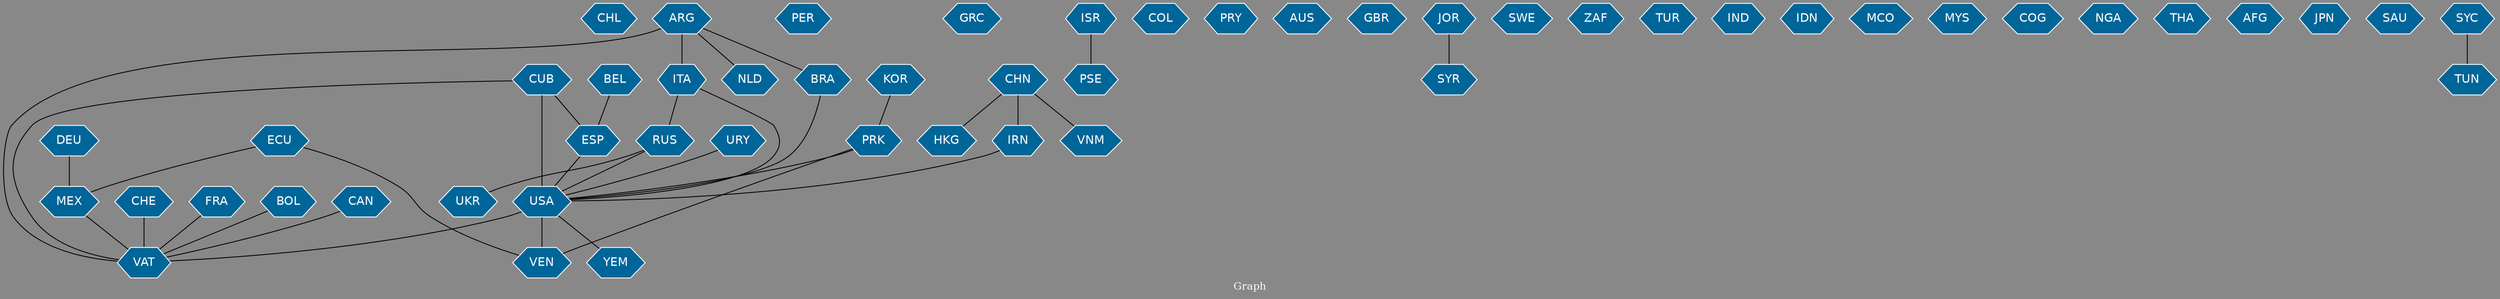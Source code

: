 // Countries together in item graph
graph {
	graph [bgcolor="#888888" fontcolor=white fontsize=12 label="Graph" outputorder=edgesfirst overlap=prism]
	node [color=white fillcolor="#006699" fontcolor=white fontname=Helvetica shape=hexagon style=filled]
	edge [arrowhead=open color=black fontcolor=white fontname=Courier fontsize=12]
		CHL [label=CHL]
		CUB [label=CUB]
		USA [label=USA]
		PER [label=PER]
		GRC [label=GRC]
		ISR [label=ISR]
		URY [label=URY]
		VAT [label=VAT]
		VNM [label=VNM]
		CHN [label=CHN]
		ESP [label=ESP]
		COL [label=COL]
		PRY [label=PRY]
		AUS [label=AUS]
		RUS [label=RUS]
		ITA [label=ITA]
		BRA [label=BRA]
		PRK [label=PRK]
		HKG [label=HKG]
		GBR [label=GBR]
		ARG [label=ARG]
		SYR [label=SYR]
		SWE [label=SWE]
		BOL [label=BOL]
		DEU [label=DEU]
		VEN [label=VEN]
		CAN [label=CAN]
		ZAF [label=ZAF]
		TUR [label=TUR]
		ECU [label=ECU]
		IND [label=IND]
		IDN [label=IDN]
		MCO [label=MCO]
		MYS [label=MYS]
		BEL [label=BEL]
		JOR [label=JOR]
		MEX [label=MEX]
		IRN [label=IRN]
		CHE [label=CHE]
		NLD [label=NLD]
		FRA [label=FRA]
		COG [label=COG]
		NGA [label=NGA]
		THA [label=THA]
		YEM [label=YEM]
		UKR [label=UKR]
		PSE [label=PSE]
		AFG [label=AFG]
		KOR [label=KOR]
		JPN [label=JPN]
		SAU [label=SAU]
		SYC [label=SYC]
		TUN [label=TUN]
			SYC -- TUN [weight=1]
			KOR -- PRK [weight=1]
			ISR -- PSE [weight=3]
			USA -- VAT [weight=2]
			CAN -- VAT [weight=1]
			DEU -- MEX [weight=1]
			CHN -- IRN [weight=1]
			URY -- USA [weight=8]
			ARG -- BRA [weight=1]
			ECU -- VEN [weight=1]
			FRA -- VAT [weight=1]
			PRK -- VEN [weight=1]
			ARG -- ITA [weight=2]
			ITA -- RUS [weight=1]
			BRA -- USA [weight=1]
			CHE -- VAT [weight=2]
			ARG -- VAT [weight=1]
			RUS -- USA [weight=3]
			CUB -- VAT [weight=2]
			RUS -- UKR [weight=1]
			ITA -- USA [weight=1]
			USA -- VEN [weight=5]
			IRN -- USA [weight=1]
			CUB -- USA [weight=30]
			JOR -- SYR [weight=2]
			USA -- YEM [weight=1]
			CHN -- VNM [weight=1]
			BEL -- ESP [weight=1]
			MEX -- VAT [weight=2]
			ESP -- USA [weight=1]
			BOL -- VAT [weight=1]
			PRK -- USA [weight=7]
			ECU -- MEX [weight=1]
			ARG -- NLD [weight=1]
			CUB -- ESP [weight=1]
			CHN -- HKG [weight=1]
}